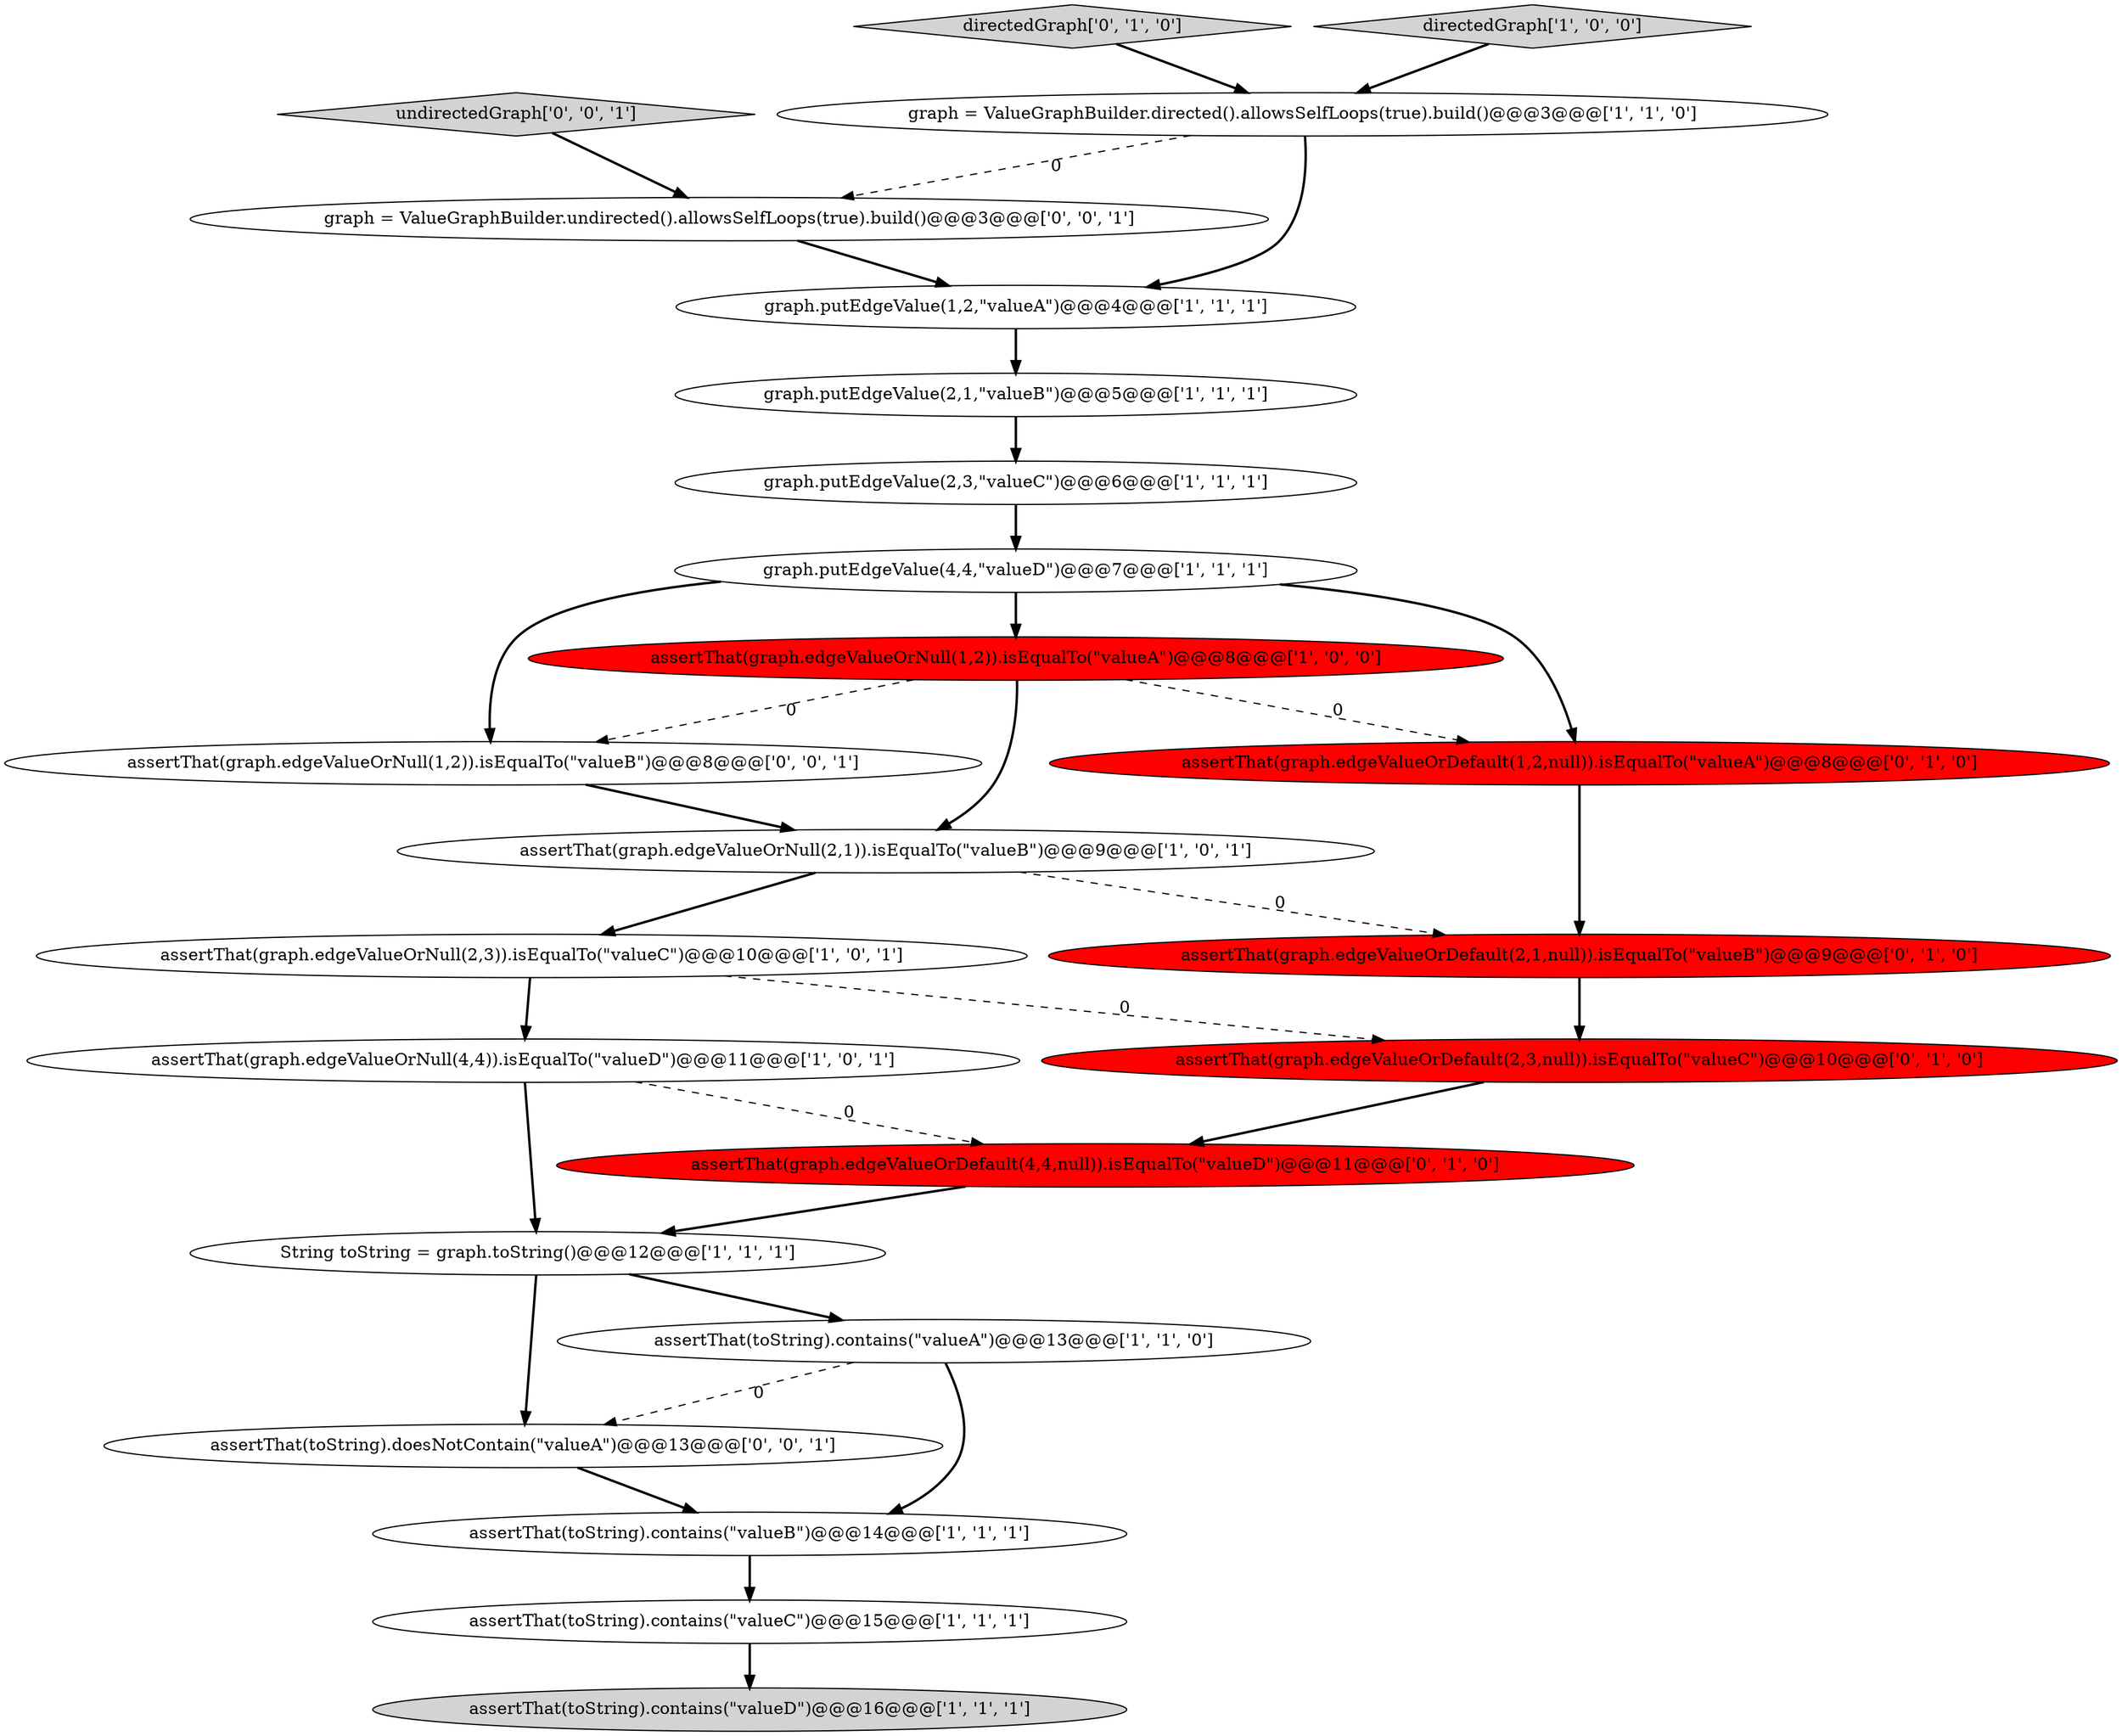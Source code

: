 digraph {
21 [style = filled, label = "assertThat(toString).doesNotContain(\"valueA\")@@@13@@@['0', '0', '1']", fillcolor = white, shape = ellipse image = "AAA0AAABBB3BBB"];
6 [style = filled, label = "graph.putEdgeValue(2,1,\"valueB\")@@@5@@@['1', '1', '1']", fillcolor = white, shape = ellipse image = "AAA0AAABBB1BBB"];
8 [style = filled, label = "assertThat(toString).contains(\"valueD\")@@@16@@@['1', '1', '1']", fillcolor = lightgray, shape = ellipse image = "AAA0AAABBB1BBB"];
2 [style = filled, label = "graph.putEdgeValue(1,2,\"valueA\")@@@4@@@['1', '1', '1']", fillcolor = white, shape = ellipse image = "AAA0AAABBB1BBB"];
7 [style = filled, label = "assertThat(graph.edgeValueOrNull(2,3)).isEqualTo(\"valueC\")@@@10@@@['1', '0', '1']", fillcolor = white, shape = ellipse image = "AAA0AAABBB1BBB"];
9 [style = filled, label = "assertThat(toString).contains(\"valueC\")@@@15@@@['1', '1', '1']", fillcolor = white, shape = ellipse image = "AAA0AAABBB1BBB"];
22 [style = filled, label = "undirectedGraph['0', '0', '1']", fillcolor = lightgray, shape = diamond image = "AAA0AAABBB3BBB"];
14 [style = filled, label = "graph.putEdgeValue(2,3,\"valueC\")@@@6@@@['1', '1', '1']", fillcolor = white, shape = ellipse image = "AAA0AAABBB1BBB"];
0 [style = filled, label = "String toString = graph.toString()@@@12@@@['1', '1', '1']", fillcolor = white, shape = ellipse image = "AAA0AAABBB1BBB"];
3 [style = filled, label = "assertThat(graph.edgeValueOrNull(2,1)).isEqualTo(\"valueB\")@@@9@@@['1', '0', '1']", fillcolor = white, shape = ellipse image = "AAA0AAABBB1BBB"];
20 [style = filled, label = "graph = ValueGraphBuilder.undirected().allowsSelfLoops(true).build()@@@3@@@['0', '0', '1']", fillcolor = white, shape = ellipse image = "AAA0AAABBB3BBB"];
23 [style = filled, label = "assertThat(graph.edgeValueOrNull(1,2)).isEqualTo(\"valueB\")@@@8@@@['0', '0', '1']", fillcolor = white, shape = ellipse image = "AAA0AAABBB3BBB"];
16 [style = filled, label = "directedGraph['0', '1', '0']", fillcolor = lightgray, shape = diamond image = "AAA0AAABBB2BBB"];
1 [style = filled, label = "directedGraph['1', '0', '0']", fillcolor = lightgray, shape = diamond image = "AAA0AAABBB1BBB"];
18 [style = filled, label = "assertThat(graph.edgeValueOrDefault(2,3,null)).isEqualTo(\"valueC\")@@@10@@@['0', '1', '0']", fillcolor = red, shape = ellipse image = "AAA1AAABBB2BBB"];
15 [style = filled, label = "assertThat(graph.edgeValueOrDefault(4,4,null)).isEqualTo(\"valueD\")@@@11@@@['0', '1', '0']", fillcolor = red, shape = ellipse image = "AAA1AAABBB2BBB"];
5 [style = filled, label = "assertThat(graph.edgeValueOrNull(4,4)).isEqualTo(\"valueD\")@@@11@@@['1', '0', '1']", fillcolor = white, shape = ellipse image = "AAA0AAABBB1BBB"];
19 [style = filled, label = "assertThat(graph.edgeValueOrDefault(2,1,null)).isEqualTo(\"valueB\")@@@9@@@['0', '1', '0']", fillcolor = red, shape = ellipse image = "AAA1AAABBB2BBB"];
10 [style = filled, label = "graph = ValueGraphBuilder.directed().allowsSelfLoops(true).build()@@@3@@@['1', '1', '0']", fillcolor = white, shape = ellipse image = "AAA0AAABBB1BBB"];
12 [style = filled, label = "assertThat(toString).contains(\"valueA\")@@@13@@@['1', '1', '0']", fillcolor = white, shape = ellipse image = "AAA0AAABBB1BBB"];
13 [style = filled, label = "assertThat(toString).contains(\"valueB\")@@@14@@@['1', '1', '1']", fillcolor = white, shape = ellipse image = "AAA0AAABBB1BBB"];
11 [style = filled, label = "graph.putEdgeValue(4,4,\"valueD\")@@@7@@@['1', '1', '1']", fillcolor = white, shape = ellipse image = "AAA0AAABBB1BBB"];
4 [style = filled, label = "assertThat(graph.edgeValueOrNull(1,2)).isEqualTo(\"valueA\")@@@8@@@['1', '0', '0']", fillcolor = red, shape = ellipse image = "AAA1AAABBB1BBB"];
17 [style = filled, label = "assertThat(graph.edgeValueOrDefault(1,2,null)).isEqualTo(\"valueA\")@@@8@@@['0', '1', '0']", fillcolor = red, shape = ellipse image = "AAA1AAABBB2BBB"];
4->3 [style = bold, label=""];
19->18 [style = bold, label=""];
7->18 [style = dashed, label="0"];
4->17 [style = dashed, label="0"];
16->10 [style = bold, label=""];
2->6 [style = bold, label=""];
0->12 [style = bold, label=""];
11->4 [style = bold, label=""];
18->15 [style = bold, label=""];
23->3 [style = bold, label=""];
0->21 [style = bold, label=""];
9->8 [style = bold, label=""];
17->19 [style = bold, label=""];
12->21 [style = dashed, label="0"];
3->19 [style = dashed, label="0"];
20->2 [style = bold, label=""];
6->14 [style = bold, label=""];
12->13 [style = bold, label=""];
7->5 [style = bold, label=""];
5->0 [style = bold, label=""];
3->7 [style = bold, label=""];
22->20 [style = bold, label=""];
15->0 [style = bold, label=""];
11->17 [style = bold, label=""];
10->20 [style = dashed, label="0"];
10->2 [style = bold, label=""];
13->9 [style = bold, label=""];
5->15 [style = dashed, label="0"];
1->10 [style = bold, label=""];
4->23 [style = dashed, label="0"];
14->11 [style = bold, label=""];
11->23 [style = bold, label=""];
21->13 [style = bold, label=""];
}
